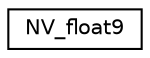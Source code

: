 digraph "Graphical Class Hierarchy"
{
 // LATEX_PDF_SIZE
  edge [fontname="Helvetica",fontsize="10",labelfontname="Helvetica",labelfontsize="10"];
  node [fontname="Helvetica",fontsize="10",shape=record];
  rankdir="LR";
  Node0 [label="NV_float9",height=0.2,width=0.4,color="black", fillcolor="white", style="filled",URL="$struct_n_v__float9.html",tooltip=" "];
}
